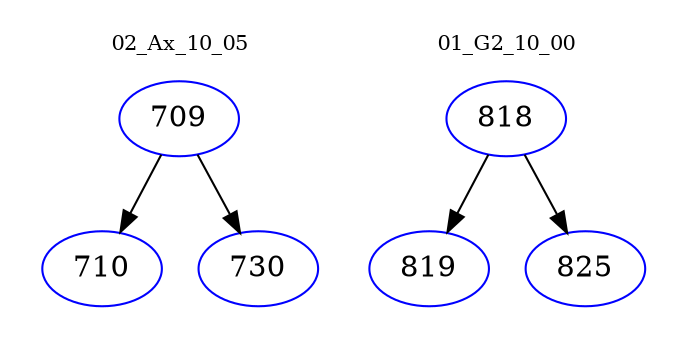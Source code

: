 digraph{
subgraph cluster_0 {
color = white
label = "02_Ax_10_05";
fontsize=10;
T0_709 [label="709", color="blue"]
T0_709 -> T0_710 [color="black"]
T0_710 [label="710", color="blue"]
T0_709 -> T0_730 [color="black"]
T0_730 [label="730", color="blue"]
}
subgraph cluster_1 {
color = white
label = "01_G2_10_00";
fontsize=10;
T1_818 [label="818", color="blue"]
T1_818 -> T1_819 [color="black"]
T1_819 [label="819", color="blue"]
T1_818 -> T1_825 [color="black"]
T1_825 [label="825", color="blue"]
}
}
